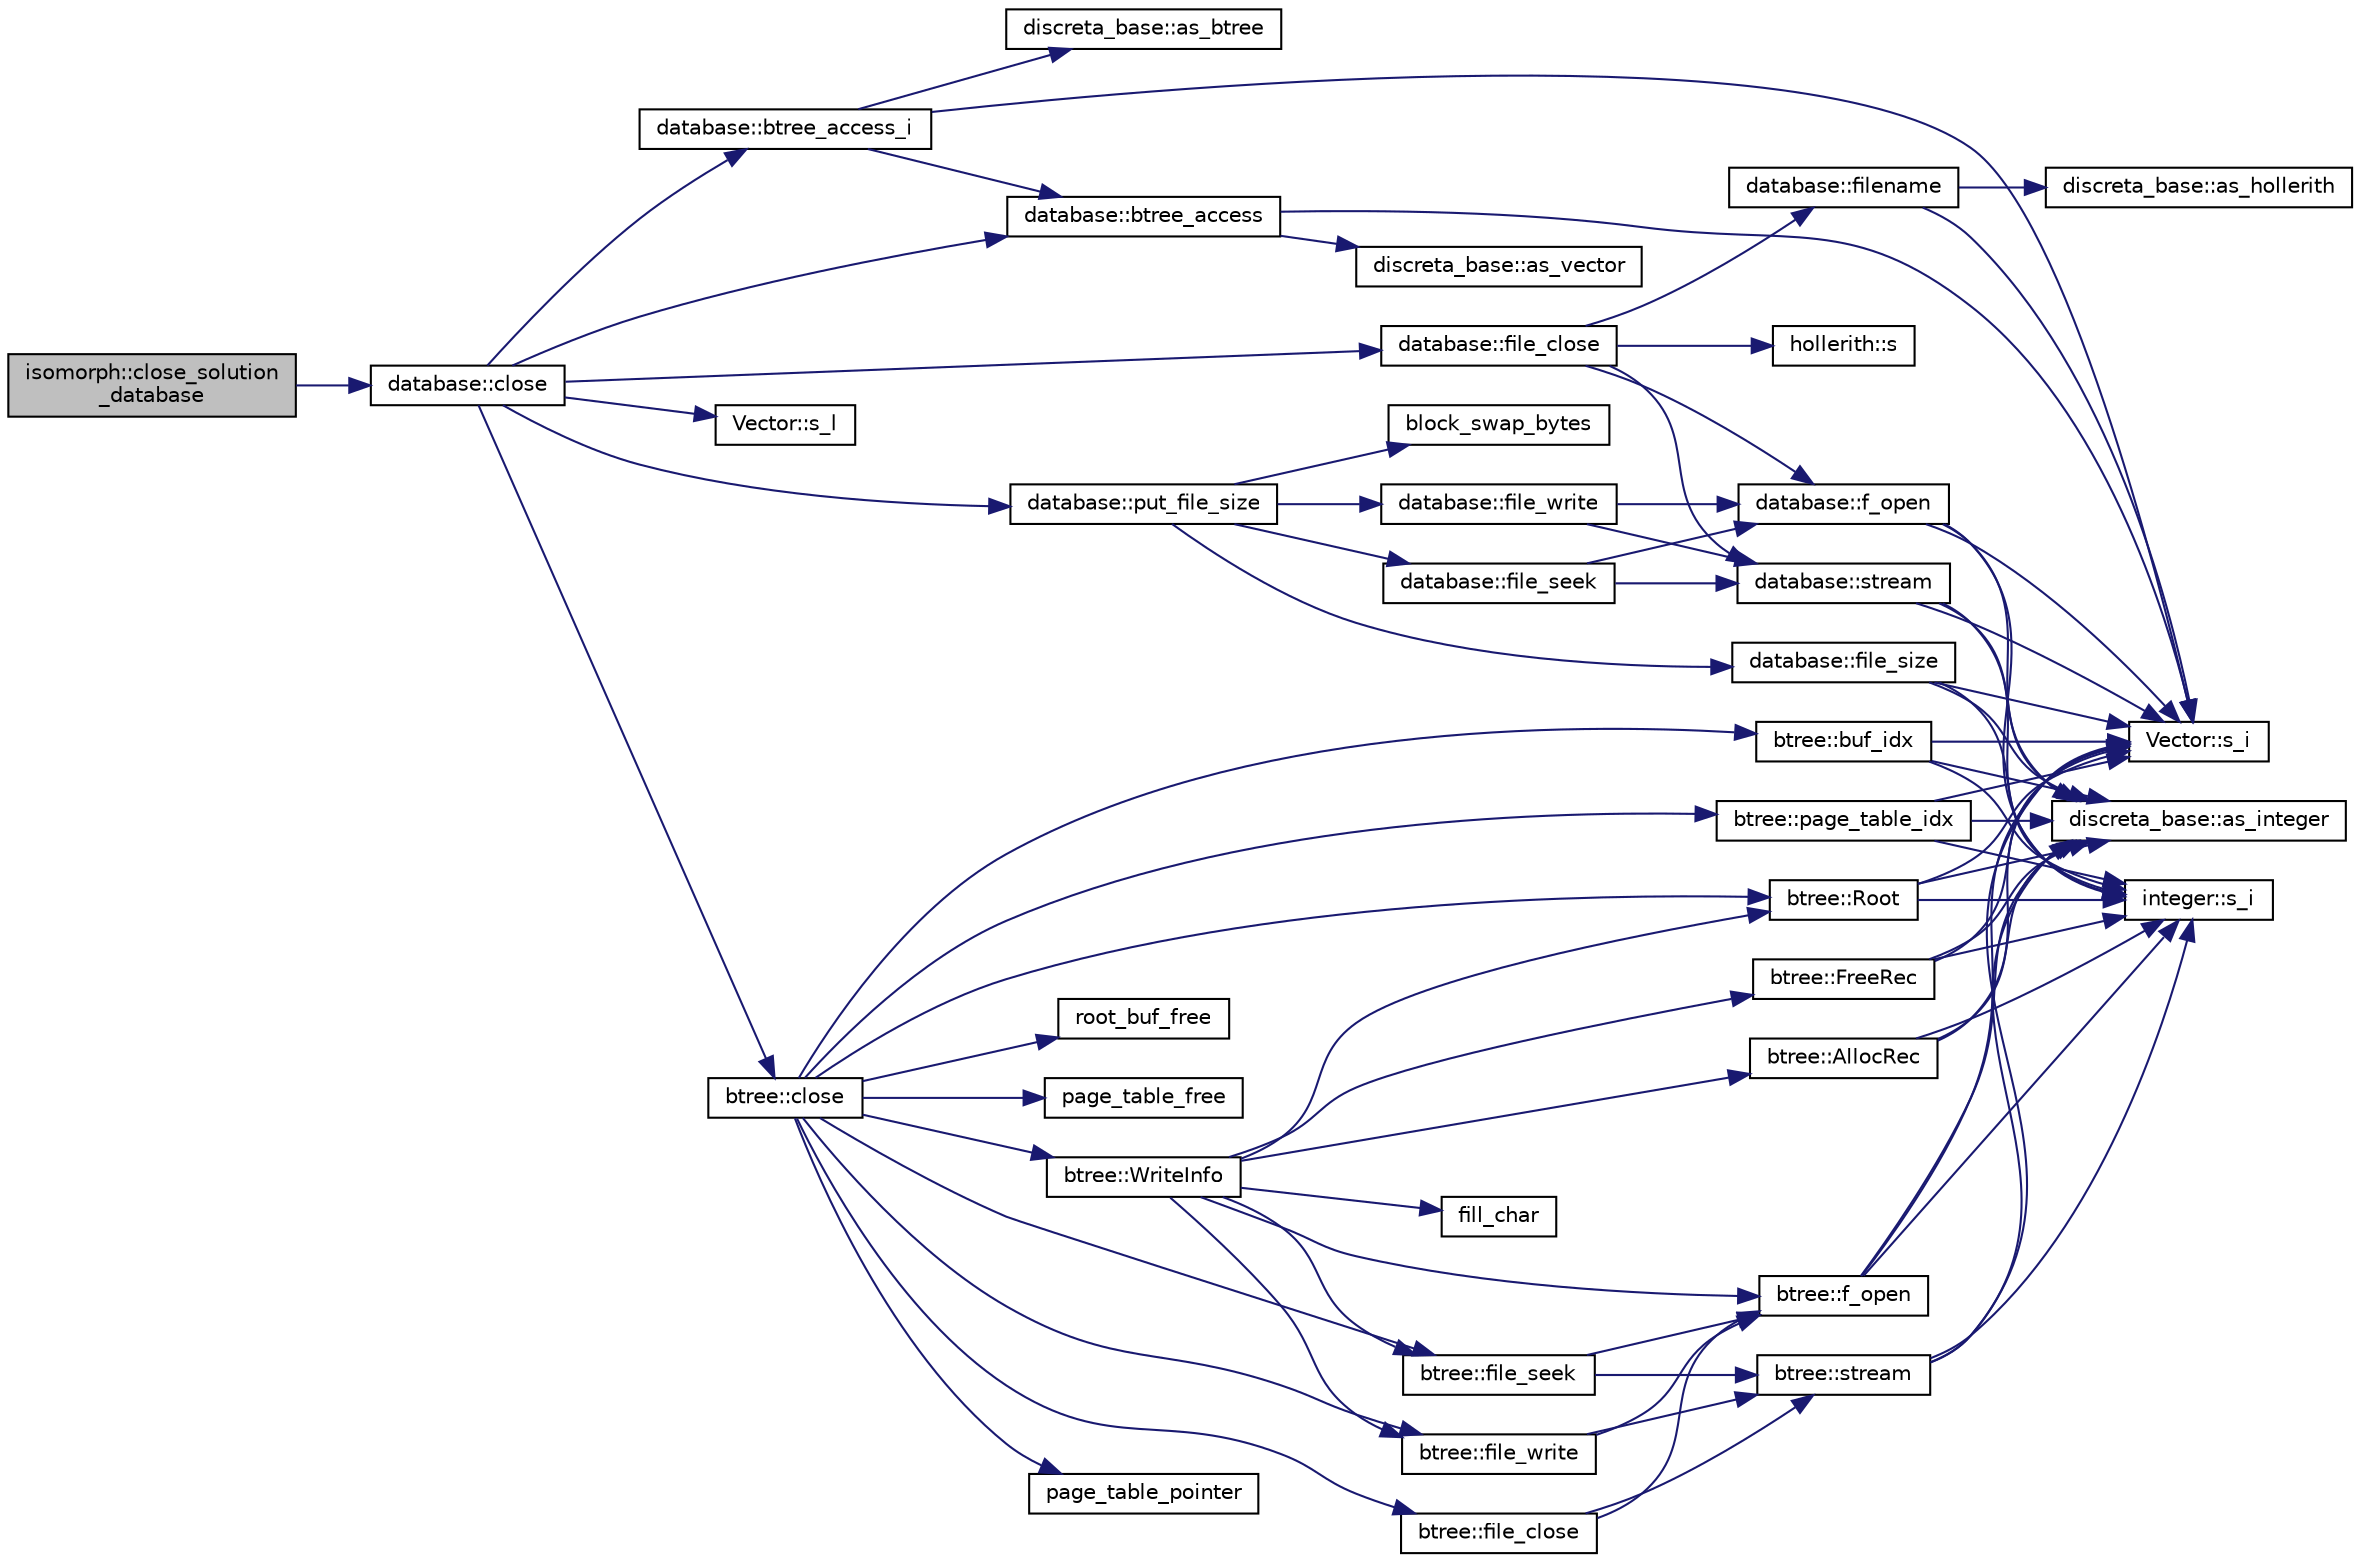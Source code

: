 digraph "isomorph::close_solution_database"
{
  edge [fontname="Helvetica",fontsize="10",labelfontname="Helvetica",labelfontsize="10"];
  node [fontname="Helvetica",fontsize="10",shape=record];
  rankdir="LR";
  Node680 [label="isomorph::close_solution\l_database",height=0.2,width=0.4,color="black", fillcolor="grey75", style="filled", fontcolor="black"];
  Node680 -> Node681 [color="midnightblue",fontsize="10",style="solid",fontname="Helvetica"];
  Node681 [label="database::close",height=0.2,width=0.4,color="black", fillcolor="white", style="filled",URL="$db/d72/classdatabase.html#acdc74d15f711cab1c165989723d45caf"];
  Node681 -> Node682 [color="midnightblue",fontsize="10",style="solid",fontname="Helvetica"];
  Node682 [label="database::put_file_size",height=0.2,width=0.4,color="black", fillcolor="white", style="filled",URL="$db/d72/classdatabase.html#a3490df2b9feac3d2cfab8a5d00033ab4"];
  Node682 -> Node683 [color="midnightblue",fontsize="10",style="solid",fontname="Helvetica"];
  Node683 [label="database::file_seek",height=0.2,width=0.4,color="black", fillcolor="white", style="filled",URL="$db/d72/classdatabase.html#a67ff377651f4ac089241ebff60e17ed6"];
  Node683 -> Node684 [color="midnightblue",fontsize="10",style="solid",fontname="Helvetica"];
  Node684 [label="database::f_open",height=0.2,width=0.4,color="black", fillcolor="white", style="filled",URL="$db/d72/classdatabase.html#a2cac52c70b09d1a6771bddab2220b3e7"];
  Node684 -> Node685 [color="midnightblue",fontsize="10",style="solid",fontname="Helvetica"];
  Node685 [label="Vector::s_i",height=0.2,width=0.4,color="black", fillcolor="white", style="filled",URL="$d5/db2/class_vector.html#a1c4fe1752523df8119f70dd550244871"];
  Node684 -> Node686 [color="midnightblue",fontsize="10",style="solid",fontname="Helvetica"];
  Node686 [label="discreta_base::as_integer",height=0.2,width=0.4,color="black", fillcolor="white", style="filled",URL="$d7/d71/classdiscreta__base.html#a00d7691eaf874fd283d942692fe8dd26"];
  Node684 -> Node687 [color="midnightblue",fontsize="10",style="solid",fontname="Helvetica"];
  Node687 [label="integer::s_i",height=0.2,width=0.4,color="black", fillcolor="white", style="filled",URL="$d0/de5/classinteger.html#adf28e9f94d4c844adaa950deeb80b904"];
  Node683 -> Node688 [color="midnightblue",fontsize="10",style="solid",fontname="Helvetica"];
  Node688 [label="database::stream",height=0.2,width=0.4,color="black", fillcolor="white", style="filled",URL="$db/d72/classdatabase.html#a8b91f87e7cd92b8207cbc48edde9d69e"];
  Node688 -> Node685 [color="midnightblue",fontsize="10",style="solid",fontname="Helvetica"];
  Node688 -> Node686 [color="midnightblue",fontsize="10",style="solid",fontname="Helvetica"];
  Node688 -> Node687 [color="midnightblue",fontsize="10",style="solid",fontname="Helvetica"];
  Node682 -> Node689 [color="midnightblue",fontsize="10",style="solid",fontname="Helvetica"];
  Node689 [label="database::file_size",height=0.2,width=0.4,color="black", fillcolor="white", style="filled",URL="$db/d72/classdatabase.html#a8547ac1fa93cdcd8ec464cac1ec24c5d"];
  Node689 -> Node685 [color="midnightblue",fontsize="10",style="solid",fontname="Helvetica"];
  Node689 -> Node686 [color="midnightblue",fontsize="10",style="solid",fontname="Helvetica"];
  Node689 -> Node687 [color="midnightblue",fontsize="10",style="solid",fontname="Helvetica"];
  Node682 -> Node690 [color="midnightblue",fontsize="10",style="solid",fontname="Helvetica"];
  Node690 [label="block_swap_bytes",height=0.2,width=0.4,color="black", fillcolor="white", style="filled",URL="$d5/db4/io__and__os_8h.html#a55c0738dadea7a508621f4af1e9ff8f3"];
  Node682 -> Node691 [color="midnightblue",fontsize="10",style="solid",fontname="Helvetica"];
  Node691 [label="database::file_write",height=0.2,width=0.4,color="black", fillcolor="white", style="filled",URL="$db/d72/classdatabase.html#a42d32ba51ad8ccd2a0adfd1a147f6230"];
  Node691 -> Node684 [color="midnightblue",fontsize="10",style="solid",fontname="Helvetica"];
  Node691 -> Node688 [color="midnightblue",fontsize="10",style="solid",fontname="Helvetica"];
  Node681 -> Node692 [color="midnightblue",fontsize="10",style="solid",fontname="Helvetica"];
  Node692 [label="database::file_close",height=0.2,width=0.4,color="black", fillcolor="white", style="filled",URL="$db/d72/classdatabase.html#a2c40bcffaf69fb166b6ac1bafee50baf"];
  Node692 -> Node688 [color="midnightblue",fontsize="10",style="solid",fontname="Helvetica"];
  Node692 -> Node684 [color="midnightblue",fontsize="10",style="solid",fontname="Helvetica"];
  Node692 -> Node693 [color="midnightblue",fontsize="10",style="solid",fontname="Helvetica"];
  Node693 [label="database::filename",height=0.2,width=0.4,color="black", fillcolor="white", style="filled",URL="$db/d72/classdatabase.html#a0d239d767658aca51abbea00148b8b2f"];
  Node693 -> Node685 [color="midnightblue",fontsize="10",style="solid",fontname="Helvetica"];
  Node693 -> Node694 [color="midnightblue",fontsize="10",style="solid",fontname="Helvetica"];
  Node694 [label="discreta_base::as_hollerith",height=0.2,width=0.4,color="black", fillcolor="white", style="filled",URL="$d7/d71/classdiscreta__base.html#a3e66f82711f314710107e2f29e589690"];
  Node692 -> Node695 [color="midnightblue",fontsize="10",style="solid",fontname="Helvetica"];
  Node695 [label="hollerith::s",height=0.2,width=0.4,color="black", fillcolor="white", style="filled",URL="$d8/d99/classhollerith.html#af61fce2d06f211b25fe3838e4dfee77a"];
  Node681 -> Node696 [color="midnightblue",fontsize="10",style="solid",fontname="Helvetica"];
  Node696 [label="database::btree_access",height=0.2,width=0.4,color="black", fillcolor="white", style="filled",URL="$db/d72/classdatabase.html#a30109ba5488b06111439f887fc1ac499"];
  Node696 -> Node685 [color="midnightblue",fontsize="10",style="solid",fontname="Helvetica"];
  Node696 -> Node697 [color="midnightblue",fontsize="10",style="solid",fontname="Helvetica"];
  Node697 [label="discreta_base::as_vector",height=0.2,width=0.4,color="black", fillcolor="white", style="filled",URL="$d7/d71/classdiscreta__base.html#a7bdd6cae39c380b128ee9e17e42cf020"];
  Node681 -> Node698 [color="midnightblue",fontsize="10",style="solid",fontname="Helvetica"];
  Node698 [label="Vector::s_l",height=0.2,width=0.4,color="black", fillcolor="white", style="filled",URL="$d5/db2/class_vector.html#ad2dc082288f858d22a528832289e0704"];
  Node681 -> Node699 [color="midnightblue",fontsize="10",style="solid",fontname="Helvetica"];
  Node699 [label="database::btree_access_i",height=0.2,width=0.4,color="black", fillcolor="white", style="filled",URL="$db/d72/classdatabase.html#a215047d1b32b8bd54f91a7bdca168eee"];
  Node699 -> Node696 [color="midnightblue",fontsize="10",style="solid",fontname="Helvetica"];
  Node699 -> Node685 [color="midnightblue",fontsize="10",style="solid",fontname="Helvetica"];
  Node699 -> Node700 [color="midnightblue",fontsize="10",style="solid",fontname="Helvetica"];
  Node700 [label="discreta_base::as_btree",height=0.2,width=0.4,color="black", fillcolor="white", style="filled",URL="$d7/d71/classdiscreta__base.html#a78e76674cef2ec113c17989c11288778"];
  Node681 -> Node701 [color="midnightblue",fontsize="10",style="solid",fontname="Helvetica"];
  Node701 [label="btree::close",height=0.2,width=0.4,color="black", fillcolor="white", style="filled",URL="$dd/db0/classbtree.html#acdd59b8696e09dc1c76356902fb35cbd"];
  Node701 -> Node702 [color="midnightblue",fontsize="10",style="solid",fontname="Helvetica"];
  Node702 [label="btree::buf_idx",height=0.2,width=0.4,color="black", fillcolor="white", style="filled",URL="$dd/db0/classbtree.html#a6a928fc93c93d8b5a83ad1ba699b453e"];
  Node702 -> Node685 [color="midnightblue",fontsize="10",style="solid",fontname="Helvetica"];
  Node702 -> Node686 [color="midnightblue",fontsize="10",style="solid",fontname="Helvetica"];
  Node702 -> Node687 [color="midnightblue",fontsize="10",style="solid",fontname="Helvetica"];
  Node701 -> Node703 [color="midnightblue",fontsize="10",style="solid",fontname="Helvetica"];
  Node703 [label="btree::file_seek",height=0.2,width=0.4,color="black", fillcolor="white", style="filled",URL="$dd/db0/classbtree.html#a829c985973c7c164fda2d81398e13504"];
  Node703 -> Node704 [color="midnightblue",fontsize="10",style="solid",fontname="Helvetica"];
  Node704 [label="btree::f_open",height=0.2,width=0.4,color="black", fillcolor="white", style="filled",URL="$dd/db0/classbtree.html#a192d74607f02ea8e0ad631d6e6fd6704"];
  Node704 -> Node685 [color="midnightblue",fontsize="10",style="solid",fontname="Helvetica"];
  Node704 -> Node686 [color="midnightblue",fontsize="10",style="solid",fontname="Helvetica"];
  Node704 -> Node687 [color="midnightblue",fontsize="10",style="solid",fontname="Helvetica"];
  Node703 -> Node705 [color="midnightblue",fontsize="10",style="solid",fontname="Helvetica"];
  Node705 [label="btree::stream",height=0.2,width=0.4,color="black", fillcolor="white", style="filled",URL="$dd/db0/classbtree.html#af99e68df8c3674b7d77ed80a8bbcffac"];
  Node705 -> Node685 [color="midnightblue",fontsize="10",style="solid",fontname="Helvetica"];
  Node705 -> Node686 [color="midnightblue",fontsize="10",style="solid",fontname="Helvetica"];
  Node705 -> Node687 [color="midnightblue",fontsize="10",style="solid",fontname="Helvetica"];
  Node701 -> Node706 [color="midnightblue",fontsize="10",style="solid",fontname="Helvetica"];
  Node706 [label="btree::Root",height=0.2,width=0.4,color="black", fillcolor="white", style="filled",URL="$dd/db0/classbtree.html#a2fd65be715ab94bf4a764c4f582a642b"];
  Node706 -> Node685 [color="midnightblue",fontsize="10",style="solid",fontname="Helvetica"];
  Node706 -> Node686 [color="midnightblue",fontsize="10",style="solid",fontname="Helvetica"];
  Node706 -> Node687 [color="midnightblue",fontsize="10",style="solid",fontname="Helvetica"];
  Node701 -> Node707 [color="midnightblue",fontsize="10",style="solid",fontname="Helvetica"];
  Node707 [label="btree::file_write",height=0.2,width=0.4,color="black", fillcolor="white", style="filled",URL="$dd/db0/classbtree.html#ae5d8a2538af6625ee95573329c8e991b"];
  Node707 -> Node704 [color="midnightblue",fontsize="10",style="solid",fontname="Helvetica"];
  Node707 -> Node705 [color="midnightblue",fontsize="10",style="solid",fontname="Helvetica"];
  Node701 -> Node708 [color="midnightblue",fontsize="10",style="solid",fontname="Helvetica"];
  Node708 [label="page_table_pointer",height=0.2,width=0.4,color="black", fillcolor="white", style="filled",URL="$d9/d60/discreta_8h.html#a53208086adbea2817fe45f917410d9d0"];
  Node701 -> Node709 [color="midnightblue",fontsize="10",style="solid",fontname="Helvetica"];
  Node709 [label="btree::page_table_idx",height=0.2,width=0.4,color="black", fillcolor="white", style="filled",URL="$dd/db0/classbtree.html#abc6a6f309e4c61cb5a7f4c4a248d384d"];
  Node709 -> Node685 [color="midnightblue",fontsize="10",style="solid",fontname="Helvetica"];
  Node709 -> Node686 [color="midnightblue",fontsize="10",style="solid",fontname="Helvetica"];
  Node709 -> Node687 [color="midnightblue",fontsize="10",style="solid",fontname="Helvetica"];
  Node701 -> Node710 [color="midnightblue",fontsize="10",style="solid",fontname="Helvetica"];
  Node710 [label="btree::WriteInfo",height=0.2,width=0.4,color="black", fillcolor="white", style="filled",URL="$dd/db0/classbtree.html#a4a8cdbdf67d06dc6caa53f3a9c83706a"];
  Node710 -> Node704 [color="midnightblue",fontsize="10",style="solid",fontname="Helvetica"];
  Node710 -> Node711 [color="midnightblue",fontsize="10",style="solid",fontname="Helvetica"];
  Node711 [label="fill_char",height=0.2,width=0.4,color="black", fillcolor="white", style="filled",URL="$d9/d60/discreta_8h.html#a0429f5462bfcfd509d83bc1f7ebfc818"];
  Node710 -> Node712 [color="midnightblue",fontsize="10",style="solid",fontname="Helvetica"];
  Node712 [label="btree::AllocRec",height=0.2,width=0.4,color="black", fillcolor="white", style="filled",URL="$dd/db0/classbtree.html#adfd0217cbd0386bed9231810d581044b"];
  Node712 -> Node685 [color="midnightblue",fontsize="10",style="solid",fontname="Helvetica"];
  Node712 -> Node686 [color="midnightblue",fontsize="10",style="solid",fontname="Helvetica"];
  Node712 -> Node687 [color="midnightblue",fontsize="10",style="solid",fontname="Helvetica"];
  Node710 -> Node713 [color="midnightblue",fontsize="10",style="solid",fontname="Helvetica"];
  Node713 [label="btree::FreeRec",height=0.2,width=0.4,color="black", fillcolor="white", style="filled",URL="$dd/db0/classbtree.html#a2ca35526158f016e569c53c411b5fb50"];
  Node713 -> Node685 [color="midnightblue",fontsize="10",style="solid",fontname="Helvetica"];
  Node713 -> Node686 [color="midnightblue",fontsize="10",style="solid",fontname="Helvetica"];
  Node713 -> Node687 [color="midnightblue",fontsize="10",style="solid",fontname="Helvetica"];
  Node710 -> Node706 [color="midnightblue",fontsize="10",style="solid",fontname="Helvetica"];
  Node710 -> Node703 [color="midnightblue",fontsize="10",style="solid",fontname="Helvetica"];
  Node710 -> Node707 [color="midnightblue",fontsize="10",style="solid",fontname="Helvetica"];
  Node701 -> Node714 [color="midnightblue",fontsize="10",style="solid",fontname="Helvetica"];
  Node714 [label="btree::file_close",height=0.2,width=0.4,color="black", fillcolor="white", style="filled",URL="$dd/db0/classbtree.html#a5cf61e38102a281c4368d1621ab10915"];
  Node714 -> Node705 [color="midnightblue",fontsize="10",style="solid",fontname="Helvetica"];
  Node714 -> Node704 [color="midnightblue",fontsize="10",style="solid",fontname="Helvetica"];
  Node701 -> Node715 [color="midnightblue",fontsize="10",style="solid",fontname="Helvetica"];
  Node715 [label="root_buf_free",height=0.2,width=0.4,color="black", fillcolor="white", style="filled",URL="$d8/d5a/btree_8_c.html#af27aebe6706c704b92c1e0eb6c3f7a20"];
  Node701 -> Node716 [color="midnightblue",fontsize="10",style="solid",fontname="Helvetica"];
  Node716 [label="page_table_free",height=0.2,width=0.4,color="black", fillcolor="white", style="filled",URL="$d9/d60/discreta_8h.html#af9680c039a4c1b0deaf6446ea45882e4"];
}
